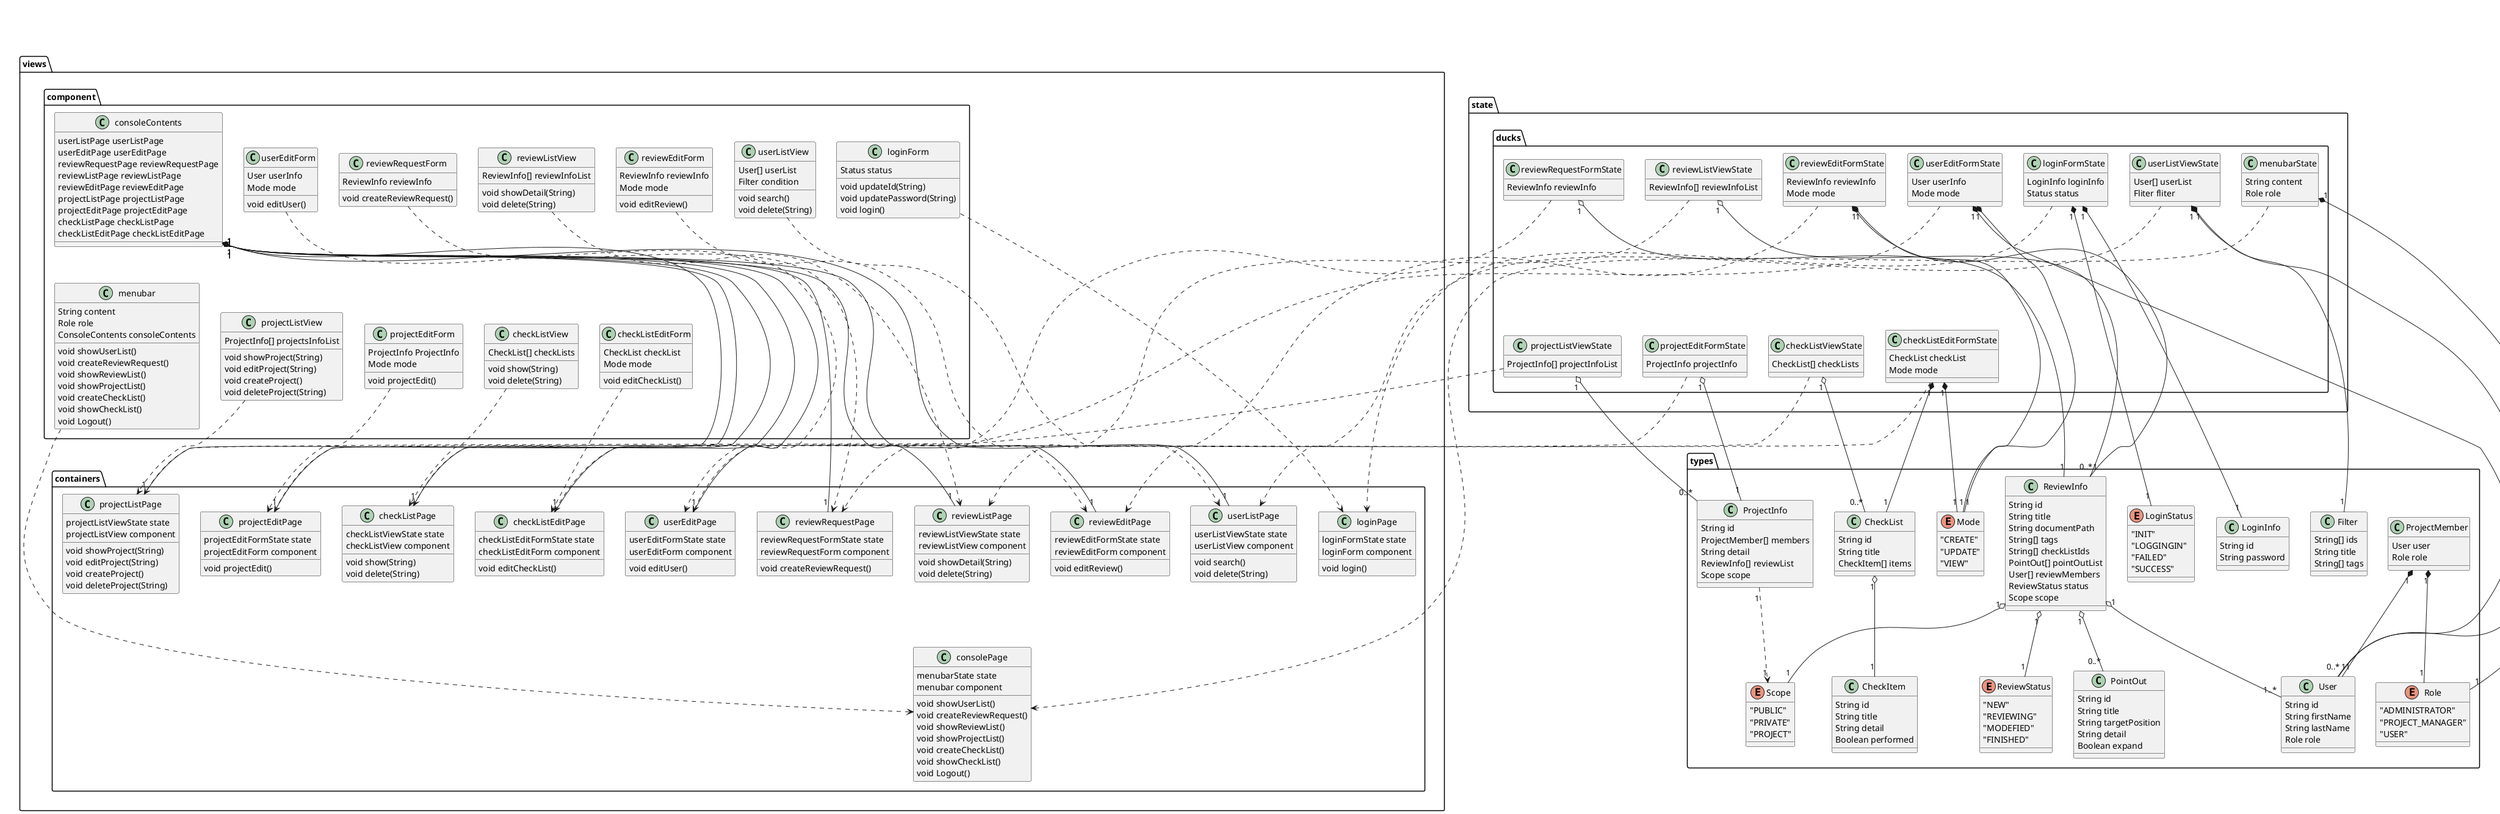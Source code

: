 @startuml

' ##クラス定義 - view##
package views {
    package component {
        class loginForm {
            Status status

            void updateId(String)
            void updatePassword(String)
            void login()
        }

        class userListView {
            User[] userList
            Filter condition

            void search()
            void delete(String)
        }

        class userEditForm {
            User userInfo
            Mode mode

            void editUser()
        }

        class reviewRequestForm {
            ReviewInfo reviewInfo

            void createReviewRequest()
        }

        class reviewListView {
            ReviewInfo[] reviewInfoList

            void showDetail(String)
            void delete(String)
        }

        class reviewEditForm {
            ReviewInfo reviewInfo
            Mode mode

            void editReview()
        }

        class projectListView {
            ProjectInfo[] projectsInfoList

            void showProject(String)
            void editProject(String)
            void createProject()
            void deleteProject(String)
        }

        class projectEditForm {
            ProjectInfo ProjectInfo
            Mode mode

            void projectEdit()
        }

        class checkListView {
            CheckList[] checkLists

            void show(String)
            void delete(String)
        }

        class checkListEditForm {
            CheckList checkList
            Mode mode

            void editCheckList()
        }

        class menubar {
            String content
            Role role
            ConsoleContents consoleContents

            void showUserList()
            void createReviewRequest()
            void showReviewList()
            void showProjectList()
            void createCheckList()
            void showCheckList()
            void Logout()
        }

        class consoleContents {
            userListPage userListPage
            userEditPage userEditPage
            reviewRequestPage reviewRequestPage
            reviewListPage reviewListPage
            reviewEditPage reviewEditPage
            projectListPage projectListPage
            projectEditPage projectEditPage
            checkListPage checkListPage
            checkListEditPage checkListEditPage
        }
    }

    package containers {
        class loginPage {
            loginFormState state
            loginForm component

            void login()
        }

        class userListPage {
            userListViewState state
            userListView component

            void search()
            void delete(String)
        }

        class userEditPage {
            userEditFormState state
            userEditForm component

            void editUser()
        }

        class reviewRequestPage {
            reviewRequestFormState state
            reviewRequestForm component

            void createReviewRequest()
        }

        class reviewListPage {
            reviewListViewState state
            reviewListView component

            void showDetail(String)
            void delete(String)
        }

        class reviewEditPage {
            reviewEditFormState state
            reviewEditForm component

            void editReview()
        }

        class projectListPage {
            projectListViewState state
            projectListView component

            void showProject(String)
            void editProject(String)
            void createProject()
            void deleteProject(String)
        }

        class projectEditPage {
            projectEditFormState state
            projectEditForm component

            void projectEdit()
        }

        class checkListPage {
            checkListViewState state
            checkListView component

            void show(String)
            void delete(String)
        }

        class checkListEditPage {
            checkListEditFormState state
            checkListEditForm component

            void editCheckList()
        }

        class consolePage {
            menubarState state
            menubar component

            void showUserList()
            void createReviewRequest()
            void showReviewList()
            void showProjectList()
            void createCheckList()
            void showCheckList()
            void Logout()
        }
    }
}

' ##クラス定義 - duck's##
package state {
    package ducks {
        class loginFormState {
            LoginInfo loginInfo
            Status status
        }

        class userListViewState {
            User[] userList
            Fliter fliter
        }

        class userEditFormState {
            User userInfo
            Mode mode
        }

        class reviewRequestFormState {
            ReviewInfo reviewInfo
        }

        class reviewListViewState {
            ReviewInfo[] reviewInfoList
        }

        class reviewEditFormState {
            ReviewInfo reviewInfo
            Mode mode
        }

        class projectListViewState {
            ProjectInfo[] projectInfoList
        }

        class projectEditFormState {
            ProjectInfo projectInfo
        }

        class checkListViewState {
            CheckList[] checkLists
        }

        class checkListEditFormState {
            CheckList checkList
            Mode mode
        }

        class menubarState {
            String content
            Role role
        }
    }
}

package types {
    enum LoginStatus {
        "INIT"
        "LOGGINGIN"
        "FAILED"
        "SUCCESS"
    }

    class LoginInfo {
        String id
        String password
    }

    enum Role {
        "ADMINISTRATOR"
        "PROJECT_MANAGER"
        "USER"
    }

    class User {
        String id
        String firstName
        String lastName
        Role role
    }

    class Filter {
        String[] ids
        String title
        String[] tags
    }

    enum Mode {
        "CREATE"
        "UPDATE"
        "VIEW"
    }

    enum Scope {
        "PUBLIC"
        "PRIVATE"
        "PROJECT"
    }

    enum ReviewStatus {
        "NEW"
        "REVIEWING"
        "MODEFIED"
        "FINISHED"
    }

    class PointOut {
        String id
        String title
        String targetPosition
        String detail
        Boolean expand
    }

    class ReviewInfo {
        String id
        String title
        String documentPath
        String[] tags
        String[] checkListIds
        PointOut[] pointOutList
        User[] reviewMembers
        ReviewStatus status
        Scope scope
    }

    class ProjectMember {
        User user
        Role role
    }

    class ProjectInfo {
        String id
        ProjectMember[] members
        String detail
        ReviewInfo[] reviewList
        Scope scope
    }

    class CheckItem {
        String id
        String title
        String detail
        Boolean performed
    }

    class CheckList {
        String id
        String title
        CheckItem[] items
    }
}

' ##クラス相互関係##
' ##型定義クラス相互関係##
CheckList "1" o-- "1" CheckItem

ProjectMember "1" *-- "1" User
ProjectMember "1" *-- "1" Role

ReviewInfo "1" o-- "0..*" PointOut
ReviewInfo "1" o-- "1..*" User
ReviewInfo "1" o-- "1" ReviewStatus
ReviewInfo "1" o-- "1" Scope

ProjectInfo "1" ..> "1" Scope

' ##型 - React State 相関関係##
loginFormState "1" *-- "1" LoginInfo
loginFormState "1" *-- "1" LoginStatus

userListViewState "1" *-- "0..*" User
userListViewState "1" *-- "1" Filter

userEditFormState "1" *-- "1" User
userEditFormState "1" *-- "1" Mode

reviewRequestFormState "1" o-- "1" ReviewInfo

reviewListViewState "1" o-- "0..*" ReviewInfo

reviewEditFormState "1" *-- "1" ReviewInfo
reviewEditFormState "1" *-- "1" Mode

projectListViewState "1" o-- "0..*" ProjectInfo

projectEditFormState "1" o-- "1" ProjectInfo

checkListViewState "1" o-- "0..*" CheckList

checkListEditFormState "1" *-- "1" CheckList
checkListEditFormState "1" *-- "1" Mode

menubarState "1" *-- "1" Role

' ##コンテナ - コンポーネント相関関係##
loginForm ..> loginPage
userListView ..> userListPage
userEditForm ..> userEditPage
reviewRequestForm ..> reviewRequestPage
reviewListView ..> reviewListPage
reviewEditForm ..> reviewEditPage
projectListView ..> projectListPage
projectEditForm ..> projectEditPage
checkListView ..> checkListPage
checkListEditForm ..> checkListEditPage
menubar ..> consolePage

consoleContents "1" *-- "1" userListPage
consoleContents "1" *-- "1" userEditPage
consoleContents "1" *-- "1" reviewRequestPage
consoleContents "1" *-- "1" reviewListPage
consoleContents "1" *-- "1" reviewEditPage
consoleContents "1" *-- "1" projectListPage
consoleContents "1" *-- "1" projectEditPage
consoleContents "1" *-- "1" checkListPage
consoleContents "1" *-- "1" checkListEditPage

' ##コンテナ - React State 相関関係##
loginFormState ..> loginPage
userListViewState ..> userListPage
userEditFormState ..> userEditPage
reviewRequestFormState ..> reviewRequestPage
reviewListViewState ..> reviewListPage
reviewEditFormState ..> reviewEditPage
projectListViewState ..> projectListPage
projectEditFormState ..> projectEditPage
checkListViewState ..> checkListPage
checkListEditFormState ..> checkListEditPage
menubarState ..> consolePage

' ##レイアウト##
' ## パッケージの位置 ##
views -[hidden]down- state

' ## コンポーネント同士の位置 ##
loginForm -[hidden]right- userListView
userListView -[hidden]right- userEditForm
userEditForm -[hidden]right- reviewRequestForm
reviewRequestForm -[hidden]right- reviewListView
reviewListView -[hidden]right- reviewEditForm
reviewEditForm -[hidden]down- projectListView
projectListView -[hidden]right- projectEditForm
projectEditForm -[hidden]right- checkListView
checkListView -[hidden]right- checkListEditForm
checkListEditForm -[hidden]right- menubar

' ## コンテナ同士の位置
loginPage -[hidden]right- userListPage
userListPage -[hidden]right- userEditPage
userEditPage -[hidden]right- reviewRequestPage
reviewRequestPage -[hidden]right- reviewListPage
reviewListPage -[hidden]right- reviewEditPage
reviewEditPage -[hidden]right- projectListPage
projectListPage -[hidden]right- projectEditPage
projectEditPage -[hidden]right- checkListPage
checkListPage -[hidden]right- checkListEditPage
reviewListPage -[hidden]down- consolePage

' ## コンテナとコンポーネントの位置 ##
loginForm -[hidden]down- loginPage
userListView -[hidden]down- userListPage
userEditForm -[hidden]down- userEditPage
reviewRequestForm -[hidden]down- reviewRequestPage
reviewListView -[hidden]down- reviewListPage
reviewEditForm -[hidden]down- reviewEditPage
projectListView -[hidden]down- projectListPage
projectEditForm -[hidden]down- projectEditPage
checkListView -[hidden]down- checkListPage
checkListEditForm -[hidden]down- checkListEditPage

' ## React State同士の位置 ##
loginFormState -[hidden]right- userListViewState
userListViewState -[hidden]right- userEditFormState
userEditFormState -[hidden]right- reviewRequestFormState
reviewRequestFormState -[hidden]right- reviewListViewState
reviewListViewState -[hidden]right- reviewEditFormState
reviewEditFormState -[hidden]down- projectListViewState
projectListViewState -[hidden]right- projectEditFormState
projectEditFormState -[hidden]right- checkListViewState
checkListViewState -[hidden]right- checkListEditFormState

@enduml
